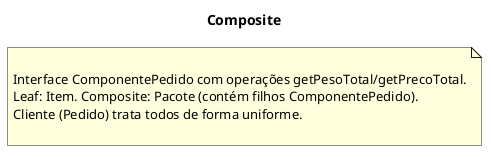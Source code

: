 @startuml
    title Composite
    note as N

Interface ComponentePedido com operações getPesoTotal/getPrecoTotal.
Leaf: Item. Composite: Pacote (contém filhos ComponentePedido).
Cliente (Pedido) trata todos de forma uniforme.

    end note
    @enduml
